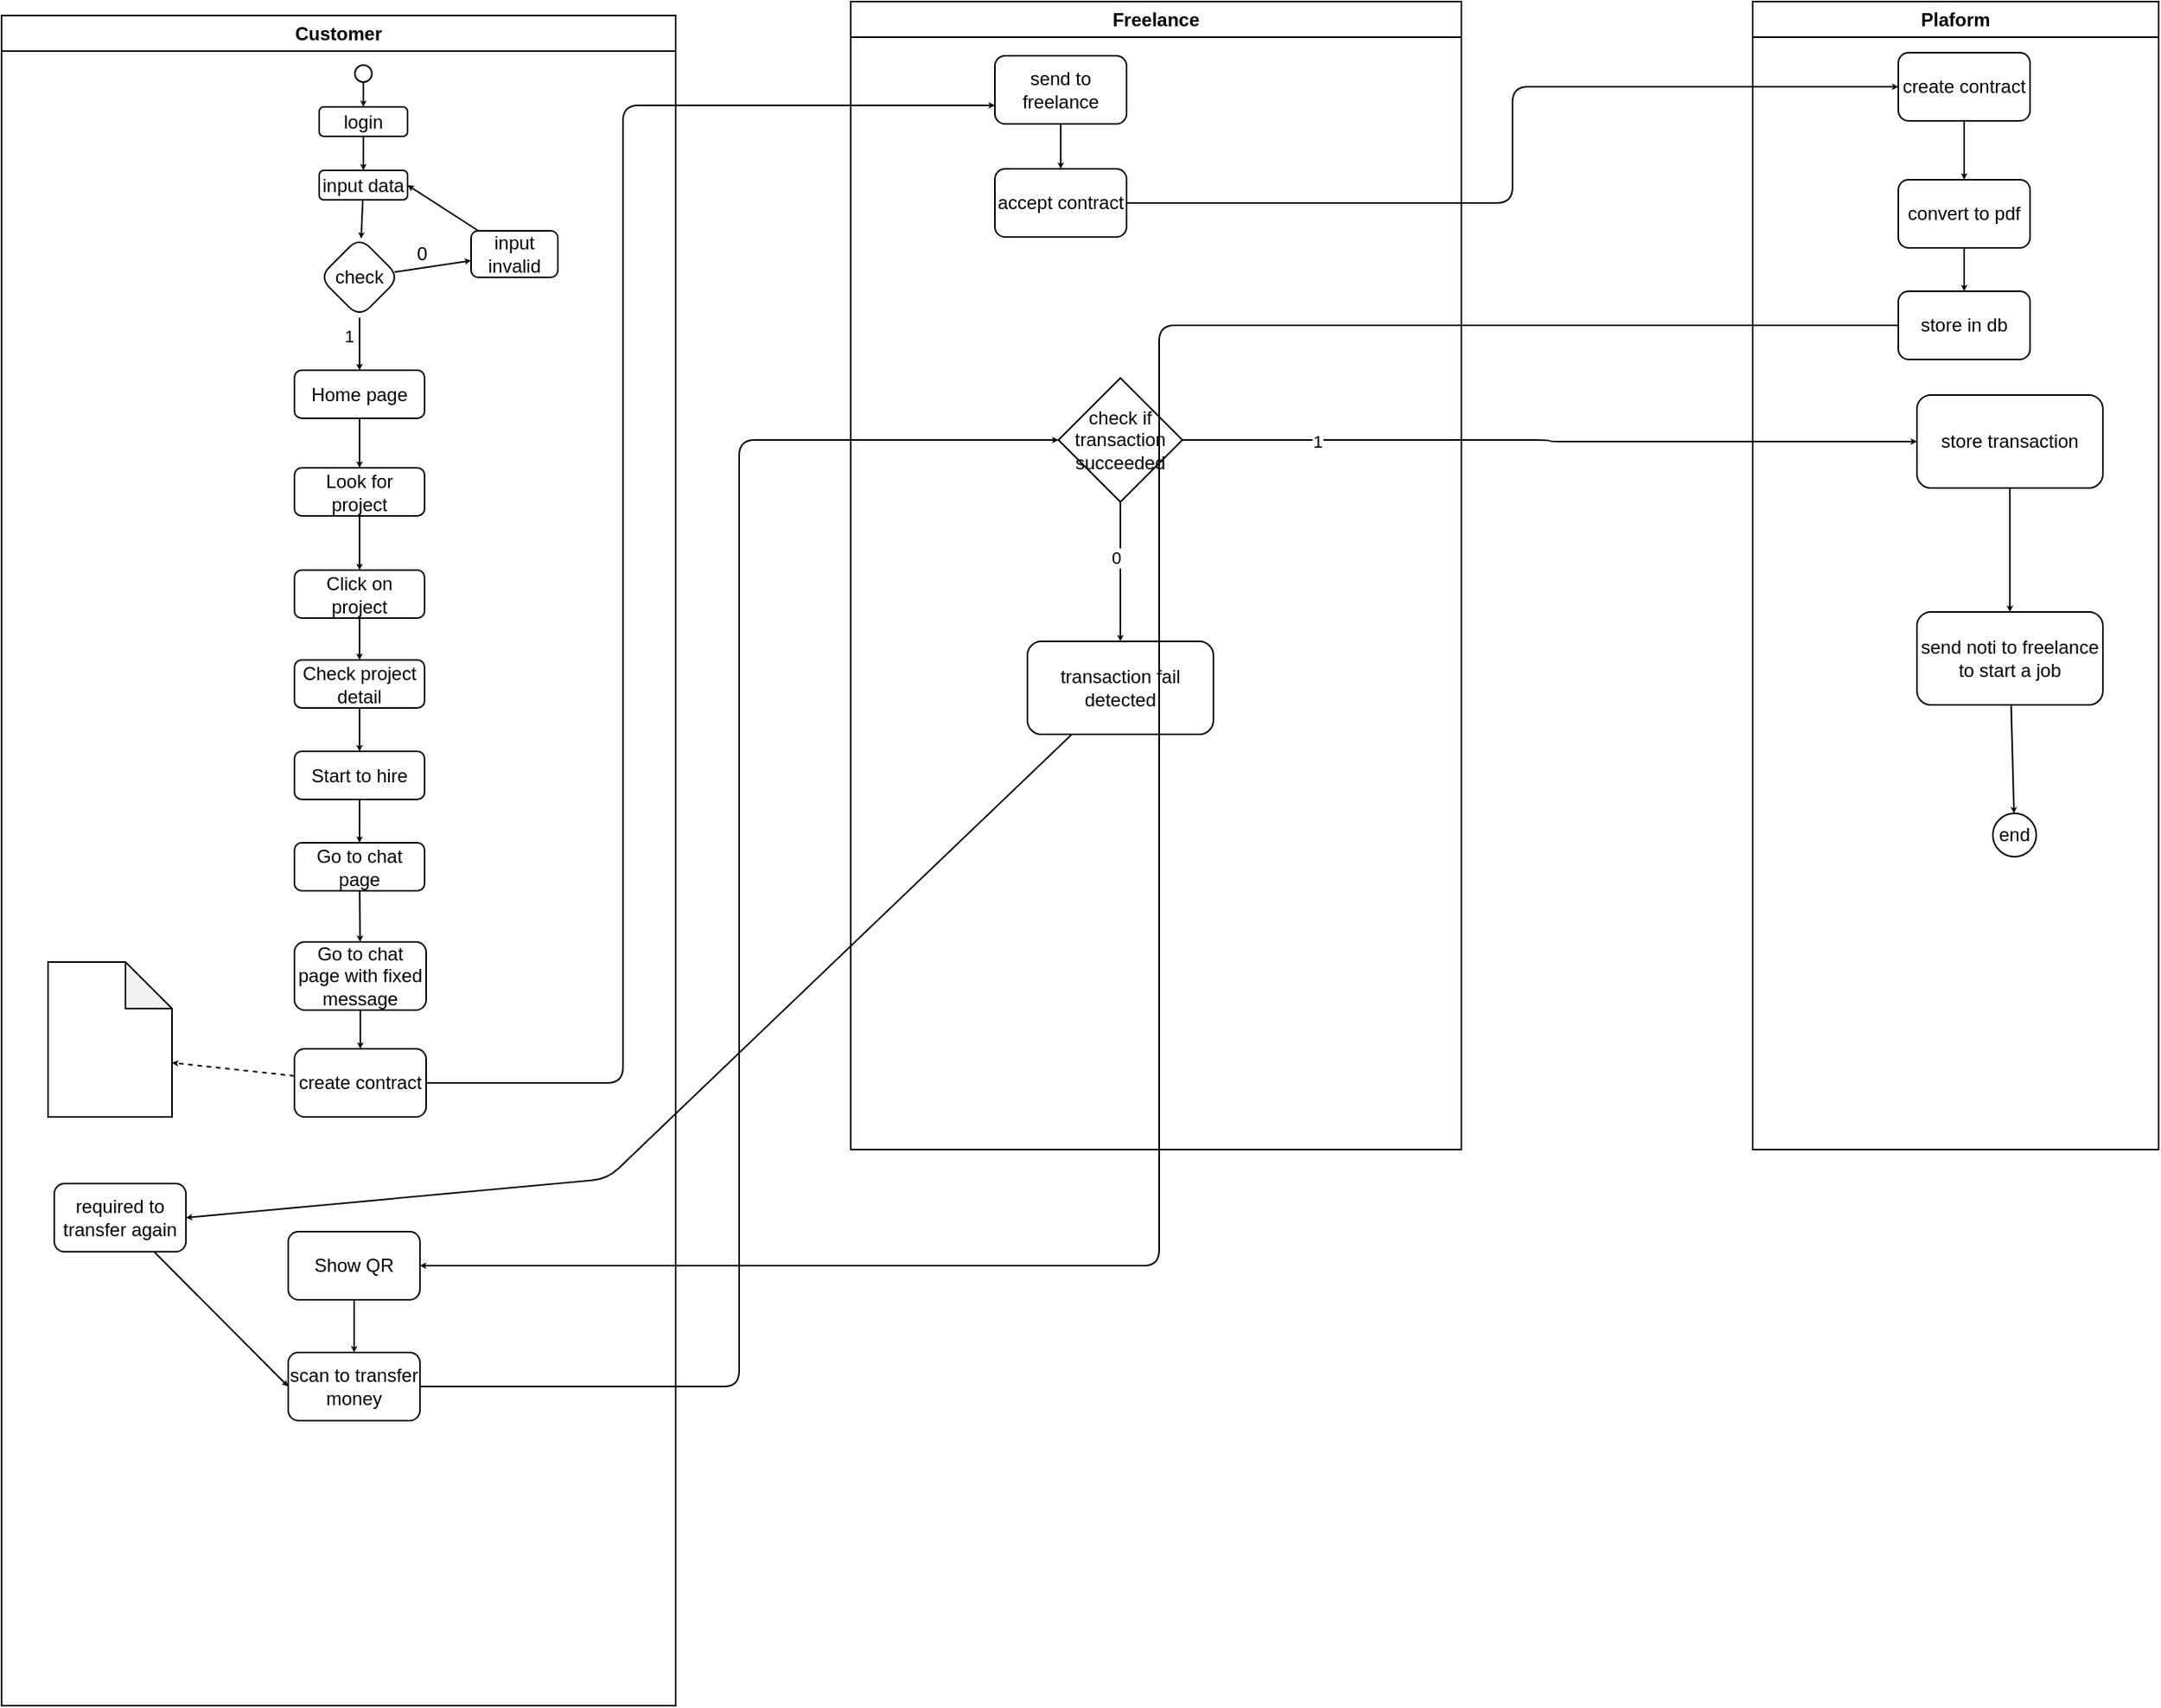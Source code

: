 <mxfile>
    <diagram id="zGhOh5kn7ZEdOWR2yeyG" name="Flow Chart">
        <mxGraphModel dx="1857" dy="520" grid="0" gridSize="10" guides="1" tooltips="1" connect="1" arrows="1" fold="1" page="1" pageScale="1" pageWidth="850" pageHeight="1100" math="0" shadow="0">
            <root>
                <mxCell id="0"/>
                <mxCell id="1" parent="0"/>
                <mxCell id="m2JrrXw7eCol7-c0cHP9-5" style="edgeStyle=none;html=1;endSize=1;" parent="1" source="m2JrrXw7eCol7-c0cHP9-1" target="m2JrrXw7eCol7-c0cHP9-4" edge="1">
                    <mxGeometry relative="1" as="geometry"/>
                </mxCell>
                <mxCell id="m2JrrXw7eCol7-c0cHP9-1" value="" style="ellipse;whiteSpace=wrap;html=1;aspect=fixed;" parent="1" vertex="1">
                    <mxGeometry x="216" y="105" width="11" height="11" as="geometry"/>
                </mxCell>
                <mxCell id="m2JrrXw7eCol7-c0cHP9-7" value="" style="edgeStyle=none;html=1;endSize=1;" parent="1" source="m2JrrXw7eCol7-c0cHP9-4" target="m2JrrXw7eCol7-c0cHP9-6" edge="1">
                    <mxGeometry relative="1" as="geometry"/>
                </mxCell>
                <mxCell id="m2JrrXw7eCol7-c0cHP9-4" value="login" style="rounded=1;whiteSpace=wrap;html=1;" parent="1" vertex="1">
                    <mxGeometry x="193" y="132" width="57" height="19" as="geometry"/>
                </mxCell>
                <mxCell id="m2JrrXw7eCol7-c0cHP9-9" value="" style="edgeStyle=none;html=1;endSize=1;" parent="1" source="m2JrrXw7eCol7-c0cHP9-6" target="m2JrrXw7eCol7-c0cHP9-8" edge="1">
                    <mxGeometry relative="1" as="geometry"/>
                </mxCell>
                <mxCell id="m2JrrXw7eCol7-c0cHP9-6" value="input data" style="rounded=1;whiteSpace=wrap;html=1;" parent="1" vertex="1">
                    <mxGeometry x="193" y="173" width="57" height="19" as="geometry"/>
                </mxCell>
                <mxCell id="m2JrrXw7eCol7-c0cHP9-11" value="" style="edgeStyle=none;html=1;endSize=1;" parent="1" source="m2JrrXw7eCol7-c0cHP9-8" target="m2JrrXw7eCol7-c0cHP9-10" edge="1">
                    <mxGeometry relative="1" as="geometry"/>
                </mxCell>
                <mxCell id="m2JrrXw7eCol7-c0cHP9-17" value="" style="edgeStyle=none;html=1;endSize=1;" parent="1" source="m2JrrXw7eCol7-c0cHP9-8" target="m2JrrXw7eCol7-c0cHP9-16" edge="1">
                    <mxGeometry relative="1" as="geometry"/>
                </mxCell>
                <mxCell id="m2JrrXw7eCol7-c0cHP9-18" value="1" style="edgeLabel;html=1;align=center;verticalAlign=middle;resizable=0;points=[];" parent="m2JrrXw7eCol7-c0cHP9-17" vertex="1" connectable="0">
                    <mxGeometry x="0.21" y="-1" relative="1" as="geometry">
                        <mxPoint x="-6" y="-9" as="offset"/>
                    </mxGeometry>
                </mxCell>
                <mxCell id="m2JrrXw7eCol7-c0cHP9-8" value="check" style="rhombus;whiteSpace=wrap;html=1;rounded=1;" parent="1" vertex="1">
                    <mxGeometry x="193" y="216" width="52" height="52" as="geometry"/>
                </mxCell>
                <mxCell id="m2JrrXw7eCol7-c0cHP9-12" style="edgeStyle=none;html=1;entryX=1;entryY=0.5;entryDx=0;entryDy=0;endSize=1;" parent="1" source="m2JrrXw7eCol7-c0cHP9-10" target="m2JrrXw7eCol7-c0cHP9-6" edge="1">
                    <mxGeometry relative="1" as="geometry"/>
                </mxCell>
                <mxCell id="m2JrrXw7eCol7-c0cHP9-10" value="input invalid" style="whiteSpace=wrap;html=1;rounded=1;" parent="1" vertex="1">
                    <mxGeometry x="291" y="212" width="56" height="30" as="geometry"/>
                </mxCell>
                <mxCell id="m2JrrXw7eCol7-c0cHP9-13" value="0" style="text;html=1;align=center;verticalAlign=middle;resizable=0;points=[];autosize=1;strokeColor=none;fillColor=none;" parent="1" vertex="1">
                    <mxGeometry x="246" y="214" width="25" height="26" as="geometry"/>
                </mxCell>
                <mxCell id="m2JrrXw7eCol7-c0cHP9-20" value="" style="edgeStyle=none;html=1;endSize=1;" parent="1" source="m2JrrXw7eCol7-c0cHP9-16" target="m2JrrXw7eCol7-c0cHP9-19" edge="1">
                    <mxGeometry relative="1" as="geometry"/>
                </mxCell>
                <mxCell id="m2JrrXw7eCol7-c0cHP9-16" value="Home page" style="whiteSpace=wrap;html=1;rounded=1;" parent="1" vertex="1">
                    <mxGeometry x="177" y="302" width="84" height="31" as="geometry"/>
                </mxCell>
                <mxCell id="m2JrrXw7eCol7-c0cHP9-22" value="" style="edgeStyle=none;html=1;endSize=1;" parent="1" source="m2JrrXw7eCol7-c0cHP9-19" target="m2JrrXw7eCol7-c0cHP9-21" edge="1">
                    <mxGeometry relative="1" as="geometry"/>
                </mxCell>
                <mxCell id="m2JrrXw7eCol7-c0cHP9-19" value="Look for project" style="whiteSpace=wrap;html=1;rounded=1;" parent="1" vertex="1">
                    <mxGeometry x="177" y="365" width="84" height="31" as="geometry"/>
                </mxCell>
                <mxCell id="m2JrrXw7eCol7-c0cHP9-24" value="" style="edgeStyle=none;html=1;endSize=1;" parent="1" source="m2JrrXw7eCol7-c0cHP9-21" target="m2JrrXw7eCol7-c0cHP9-23" edge="1">
                    <mxGeometry relative="1" as="geometry"/>
                </mxCell>
                <mxCell id="m2JrrXw7eCol7-c0cHP9-21" value="Click on project" style="whiteSpace=wrap;html=1;rounded=1;" parent="1" vertex="1">
                    <mxGeometry x="177" y="431" width="84" height="31" as="geometry"/>
                </mxCell>
                <mxCell id="m2JrrXw7eCol7-c0cHP9-26" value="" style="edgeStyle=none;html=1;endSize=1;" parent="1" source="m2JrrXw7eCol7-c0cHP9-23" target="m2JrrXw7eCol7-c0cHP9-25" edge="1">
                    <mxGeometry relative="1" as="geometry"/>
                </mxCell>
                <mxCell id="m2JrrXw7eCol7-c0cHP9-23" value="Check project detail" style="whiteSpace=wrap;html=1;rounded=1;" parent="1" vertex="1">
                    <mxGeometry x="177" y="489" width="84" height="31" as="geometry"/>
                </mxCell>
                <mxCell id="m2JrrXw7eCol7-c0cHP9-28" value="" style="edgeStyle=none;html=1;endSize=1;" parent="1" source="m2JrrXw7eCol7-c0cHP9-25" target="m2JrrXw7eCol7-c0cHP9-27" edge="1">
                    <mxGeometry relative="1" as="geometry"/>
                </mxCell>
                <mxCell id="m2JrrXw7eCol7-c0cHP9-25" value="Start to hire" style="whiteSpace=wrap;html=1;rounded=1;" parent="1" vertex="1">
                    <mxGeometry x="177" y="548" width="84" height="31" as="geometry"/>
                </mxCell>
                <mxCell id="m2JrrXw7eCol7-c0cHP9-30" value="" style="edgeStyle=none;html=1;endSize=1;" parent="1" source="m2JrrXw7eCol7-c0cHP9-27" target="m2JrrXw7eCol7-c0cHP9-29" edge="1">
                    <mxGeometry relative="1" as="geometry"/>
                </mxCell>
                <mxCell id="m2JrrXw7eCol7-c0cHP9-27" value="Go to chat page" style="whiteSpace=wrap;html=1;rounded=1;" parent="1" vertex="1">
                    <mxGeometry x="177" y="607" width="84" height="31" as="geometry"/>
                </mxCell>
                <mxCell id="m2JrrXw7eCol7-c0cHP9-32" value="" style="edgeStyle=none;html=1;endSize=1;" parent="1" source="m2JrrXw7eCol7-c0cHP9-29" target="m2JrrXw7eCol7-c0cHP9-31" edge="1">
                    <mxGeometry relative="1" as="geometry"/>
                </mxCell>
                <mxCell id="m2JrrXw7eCol7-c0cHP9-29" value="Go to chat page with fixed message" style="whiteSpace=wrap;html=1;rounded=1;" parent="1" vertex="1">
                    <mxGeometry x="177" y="671" width="85" height="44" as="geometry"/>
                </mxCell>
                <mxCell id="m2JrrXw7eCol7-c0cHP9-41" style="edgeStyle=none;html=1;endSize=1;dashed=1;entryX=0;entryY=0;entryDx=80;entryDy=65;entryPerimeter=0;" parent="1" source="m2JrrXw7eCol7-c0cHP9-31" target="m2JrrXw7eCol7-c0cHP9-40" edge="1">
                    <mxGeometry relative="1" as="geometry">
                        <mxPoint x="307.4" y="762" as="targetPoint"/>
                    </mxGeometry>
                </mxCell>
                <mxCell id="m2JrrXw7eCol7-c0cHP9-46" value="" style="edgeStyle=orthogonalEdgeStyle;html=1;endSize=1;exitX=1;exitY=0.5;exitDx=0;exitDy=0;" parent="1" source="m2JrrXw7eCol7-c0cHP9-31" target="m2JrrXw7eCol7-c0cHP9-45" edge="1">
                    <mxGeometry relative="1" as="geometry">
                        <Array as="points">
                            <mxPoint x="389" y="762"/>
                            <mxPoint x="389" y="131"/>
                        </Array>
                    </mxGeometry>
                </mxCell>
                <mxCell id="m2JrrXw7eCol7-c0cHP9-31" value="create contract" style="whiteSpace=wrap;html=1;rounded=1;" parent="1" vertex="1">
                    <mxGeometry x="177" y="740" width="85" height="44" as="geometry"/>
                </mxCell>
                <mxCell id="m2JrrXw7eCol7-c0cHP9-40" value="" style="shape=note;whiteSpace=wrap;html=1;backgroundOutline=1;darkOpacity=0.05;" parent="1" vertex="1">
                    <mxGeometry x="18" y="684" width="80" height="100" as="geometry"/>
                </mxCell>
                <mxCell id="m2JrrXw7eCol7-c0cHP9-49" value="Customer" style="swimlane;whiteSpace=wrap;html=1;" parent="1" vertex="1">
                    <mxGeometry x="-12" y="73" width="435" height="1091" as="geometry"/>
                </mxCell>
                <mxCell id="m2JrrXw7eCol7-c0cHP9-70" value="" style="edgeStyle=orthogonalEdgeStyle;html=1;endSize=1;" parent="m2JrrXw7eCol7-c0cHP9-49" source="m2JrrXw7eCol7-c0cHP9-67" target="m2JrrXw7eCol7-c0cHP9-69" edge="1">
                    <mxGeometry relative="1" as="geometry"/>
                </mxCell>
                <mxCell id="m2JrrXw7eCol7-c0cHP9-67" value="Show QR" style="whiteSpace=wrap;html=1;rounded=1;" parent="m2JrrXw7eCol7-c0cHP9-49" vertex="1">
                    <mxGeometry x="185" y="785" width="85" height="44" as="geometry"/>
                </mxCell>
                <mxCell id="m2JrrXw7eCol7-c0cHP9-69" value="scan to transfer money" style="whiteSpace=wrap;html=1;rounded=1;" parent="m2JrrXw7eCol7-c0cHP9-49" vertex="1">
                    <mxGeometry x="185" y="863" width="85" height="44" as="geometry"/>
                </mxCell>
                <mxCell id="m2JrrXw7eCol7-c0cHP9-93" style="edgeStyle=none;html=1;entryX=0;entryY=0.5;entryDx=0;entryDy=0;endSize=1;" parent="m2JrrXw7eCol7-c0cHP9-49" source="m2JrrXw7eCol7-c0cHP9-92" target="m2JrrXw7eCol7-c0cHP9-69" edge="1">
                    <mxGeometry relative="1" as="geometry"/>
                </mxCell>
                <mxCell id="m2JrrXw7eCol7-c0cHP9-92" value="required to transfer again" style="whiteSpace=wrap;html=1;rounded=1;" parent="m2JrrXw7eCol7-c0cHP9-49" vertex="1">
                    <mxGeometry x="34" y="754" width="85" height="44" as="geometry"/>
                </mxCell>
                <mxCell id="m2JrrXw7eCol7-c0cHP9-50" value="Freelance" style="swimlane;whiteSpace=wrap;html=1;" parent="1" vertex="1">
                    <mxGeometry x="536" y="64" width="394" height="741" as="geometry"/>
                </mxCell>
                <mxCell id="m2JrrXw7eCol7-c0cHP9-54" style="edgeStyle=orthogonalEdgeStyle;html=1;endSize=1;" parent="m2JrrXw7eCol7-c0cHP9-50" source="m2JrrXw7eCol7-c0cHP9-45" target="m2JrrXw7eCol7-c0cHP9-52" edge="1">
                    <mxGeometry relative="1" as="geometry"/>
                </mxCell>
                <mxCell id="m2JrrXw7eCol7-c0cHP9-45" value="send to freelance" style="whiteSpace=wrap;html=1;rounded=1;" parent="m2JrrXw7eCol7-c0cHP9-50" vertex="1">
                    <mxGeometry x="93" y="35" width="85" height="44" as="geometry"/>
                </mxCell>
                <mxCell id="m2JrrXw7eCol7-c0cHP9-52" value="accept contract" style="whiteSpace=wrap;html=1;rounded=1;" parent="m2JrrXw7eCol7-c0cHP9-50" vertex="1">
                    <mxGeometry x="93" y="108" width="85" height="44" as="geometry"/>
                </mxCell>
                <mxCell id="m2JrrXw7eCol7-c0cHP9-88" value="" style="edgeStyle=none;html=1;endSize=1;" parent="m2JrrXw7eCol7-c0cHP9-50" source="m2JrrXw7eCol7-c0cHP9-73" target="m2JrrXw7eCol7-c0cHP9-87" edge="1">
                    <mxGeometry relative="1" as="geometry"/>
                </mxCell>
                <mxCell id="m2JrrXw7eCol7-c0cHP9-90" value="0" style="edgeLabel;html=1;align=center;verticalAlign=middle;resizable=0;points=[];" parent="m2JrrXw7eCol7-c0cHP9-88" vertex="1" connectable="0">
                    <mxGeometry x="-0.21" y="-3" relative="1" as="geometry">
                        <mxPoint as="offset"/>
                    </mxGeometry>
                </mxCell>
                <mxCell id="m2JrrXw7eCol7-c0cHP9-73" value="check if transaction succeeded" style="rhombus;whiteSpace=wrap;html=1;" parent="m2JrrXw7eCol7-c0cHP9-50" vertex="1">
                    <mxGeometry x="134" y="243" width="80" height="80" as="geometry"/>
                </mxCell>
                <mxCell id="m2JrrXw7eCol7-c0cHP9-87" value="transaction fail detected" style="rounded=1;whiteSpace=wrap;html=1;" parent="m2JrrXw7eCol7-c0cHP9-50" vertex="1">
                    <mxGeometry x="114" y="413" width="120" height="60" as="geometry"/>
                </mxCell>
                <mxCell id="m2JrrXw7eCol7-c0cHP9-56" value="" style="edgeStyle=orthogonalEdgeStyle;html=1;endSize=1;entryX=0;entryY=0.5;entryDx=0;entryDy=0;" parent="1" source="m2JrrXw7eCol7-c0cHP9-52" target="m2JrrXw7eCol7-c0cHP9-55" edge="1">
                    <mxGeometry relative="1" as="geometry"/>
                </mxCell>
                <mxCell id="m2JrrXw7eCol7-c0cHP9-57" value="Plaform" style="swimlane;whiteSpace=wrap;html=1;" parent="1" vertex="1">
                    <mxGeometry x="1118" y="64" width="262" height="741" as="geometry"/>
                </mxCell>
                <mxCell id="m2JrrXw7eCol7-c0cHP9-62" value="" style="edgeStyle=orthogonalEdgeStyle;html=1;endSize=1;" parent="m2JrrXw7eCol7-c0cHP9-57" source="m2JrrXw7eCol7-c0cHP9-55" target="m2JrrXw7eCol7-c0cHP9-61" edge="1">
                    <mxGeometry relative="1" as="geometry"/>
                </mxCell>
                <mxCell id="m2JrrXw7eCol7-c0cHP9-55" value="create contract" style="whiteSpace=wrap;html=1;rounded=1;" parent="m2JrrXw7eCol7-c0cHP9-57" vertex="1">
                    <mxGeometry x="94" y="33" width="85" height="44" as="geometry"/>
                </mxCell>
                <mxCell id="m2JrrXw7eCol7-c0cHP9-64" value="" style="edgeStyle=orthogonalEdgeStyle;html=1;endSize=1;" parent="m2JrrXw7eCol7-c0cHP9-57" source="m2JrrXw7eCol7-c0cHP9-61" target="m2JrrXw7eCol7-c0cHP9-63" edge="1">
                    <mxGeometry relative="1" as="geometry"/>
                </mxCell>
                <mxCell id="m2JrrXw7eCol7-c0cHP9-61" value="convert to pdf" style="whiteSpace=wrap;html=1;rounded=1;" parent="m2JrrXw7eCol7-c0cHP9-57" vertex="1">
                    <mxGeometry x="94" y="115" width="85" height="44" as="geometry"/>
                </mxCell>
                <mxCell id="m2JrrXw7eCol7-c0cHP9-63" value="store in db" style="whiteSpace=wrap;html=1;rounded=1;" parent="m2JrrXw7eCol7-c0cHP9-57" vertex="1">
                    <mxGeometry x="94" y="187" width="85" height="44" as="geometry"/>
                </mxCell>
                <mxCell id="m2JrrXw7eCol7-c0cHP9-79" value="" style="edgeStyle=orthogonalEdgeStyle;html=1;endSize=1;" parent="m2JrrXw7eCol7-c0cHP9-57" source="m2JrrXw7eCol7-c0cHP9-76" target="m2JrrXw7eCol7-c0cHP9-78" edge="1">
                    <mxGeometry relative="1" as="geometry"/>
                </mxCell>
                <mxCell id="m2JrrXw7eCol7-c0cHP9-76" value="store transaction" style="rounded=1;whiteSpace=wrap;html=1;" parent="m2JrrXw7eCol7-c0cHP9-57" vertex="1">
                    <mxGeometry x="106" y="254" width="120" height="60" as="geometry"/>
                </mxCell>
                <mxCell id="m2JrrXw7eCol7-c0cHP9-85" value="" style="html=1;endSize=1;" parent="m2JrrXw7eCol7-c0cHP9-57" source="m2JrrXw7eCol7-c0cHP9-78" target="m2JrrXw7eCol7-c0cHP9-84" edge="1">
                    <mxGeometry relative="1" as="geometry"/>
                </mxCell>
                <mxCell id="m2JrrXw7eCol7-c0cHP9-78" value="send noti to freelance to start a job" style="rounded=1;whiteSpace=wrap;html=1;" parent="m2JrrXw7eCol7-c0cHP9-57" vertex="1">
                    <mxGeometry x="106" y="394" width="120" height="60" as="geometry"/>
                </mxCell>
                <mxCell id="m2JrrXw7eCol7-c0cHP9-84" value="end" style="ellipse;whiteSpace=wrap;html=1;rounded=1;" parent="m2JrrXw7eCol7-c0cHP9-57" vertex="1">
                    <mxGeometry x="155" y="524" width="28" height="28" as="geometry"/>
                </mxCell>
                <mxCell id="m2JrrXw7eCol7-c0cHP9-68" value="" style="edgeStyle=orthogonalEdgeStyle;html=1;endSize=1;entryX=1;entryY=0.5;entryDx=0;entryDy=0;" parent="1" source="m2JrrXw7eCol7-c0cHP9-63" target="m2JrrXw7eCol7-c0cHP9-67" edge="1">
                    <mxGeometry relative="1" as="geometry"/>
                </mxCell>
                <mxCell id="m2JrrXw7eCol7-c0cHP9-72" value="" style="edgeStyle=orthogonalEdgeStyle;html=1;endSize=1;entryX=0;entryY=0.5;entryDx=0;entryDy=0;" parent="1" source="m2JrrXw7eCol7-c0cHP9-69" target="m2JrrXw7eCol7-c0cHP9-73" edge="1">
                    <mxGeometry relative="1" as="geometry"/>
                </mxCell>
                <mxCell id="m2JrrXw7eCol7-c0cHP9-77" value="" style="edgeStyle=orthogonalEdgeStyle;html=1;endSize=1;" parent="1" source="m2JrrXw7eCol7-c0cHP9-73" target="m2JrrXw7eCol7-c0cHP9-76" edge="1">
                    <mxGeometry relative="1" as="geometry"/>
                </mxCell>
                <mxCell id="m2JrrXw7eCol7-c0cHP9-89" value="1" style="edgeLabel;html=1;align=center;verticalAlign=middle;resizable=0;points=[];" parent="m2JrrXw7eCol7-c0cHP9-77" vertex="1" connectable="0">
                    <mxGeometry x="-0.636" y="-1" relative="1" as="geometry">
                        <mxPoint as="offset"/>
                    </mxGeometry>
                </mxCell>
                <mxCell id="m2JrrXw7eCol7-c0cHP9-91" style="edgeStyle=none;html=1;endSize=1;entryX=1;entryY=0.5;entryDx=0;entryDy=0;" parent="1" source="m2JrrXw7eCol7-c0cHP9-87" target="m2JrrXw7eCol7-c0cHP9-92" edge="1">
                    <mxGeometry relative="1" as="geometry">
                        <mxPoint x="209" y="1023" as="targetPoint"/>
                        <Array as="points">
                            <mxPoint x="379" y="824"/>
                        </Array>
                    </mxGeometry>
                </mxCell>
            </root>
        </mxGraphModel>
    </diagram>
    <diagram id="LEcWjXze24pgLoMmSMan" name="Page-1">
        <mxGraphModel dx="1146" dy="599" grid="0" gridSize="10" guides="1" tooltips="1" connect="1" arrows="1" fold="1" page="1" pageScale="1" pageWidth="850" pageHeight="1100" math="0" shadow="0">
            <root>
                <mxCell id="0"/>
                <mxCell id="1" parent="0"/>
                <mxCell id="9" style="edgeStyle=none;html=1;" parent="1" source="2" target="6" edge="1">
                    <mxGeometry relative="1" as="geometry"/>
                </mxCell>
                <mxCell id="10" style="edgeStyle=none;html=1;" parent="1" source="2" target="7" edge="1">
                    <mxGeometry relative="1" as="geometry"/>
                </mxCell>
                <mxCell id="2" value="User" style="swimlane;fontStyle=0;childLayout=stackLayout;horizontal=1;startSize=30;horizontalStack=0;resizeParent=1;resizeParentMax=0;resizeLast=0;collapsible=1;marginBottom=0;whiteSpace=wrap;html=1;" parent="1" vertex="1">
                    <mxGeometry x="110" y="144" width="140" height="150" as="geometry"/>
                </mxCell>
                <mxCell id="28" value="id" style="text;strokeColor=none;fillColor=none;align=left;verticalAlign=middle;spacingLeft=4;spacingRight=4;overflow=hidden;points=[[0,0.5],[1,0.5]];portConstraint=eastwest;rotatable=0;whiteSpace=wrap;html=1;" parent="2" vertex="1">
                    <mxGeometry y="30" width="140" height="30" as="geometry"/>
                </mxCell>
                <mxCell id="3" value="name" style="text;strokeColor=none;fillColor=none;align=left;verticalAlign=middle;spacingLeft=4;spacingRight=4;overflow=hidden;points=[[0,0.5],[1,0.5]];portConstraint=eastwest;rotatable=0;whiteSpace=wrap;html=1;" parent="2" vertex="1">
                    <mxGeometry y="60" width="140" height="30" as="geometry"/>
                </mxCell>
                <mxCell id="5" value="rating" style="text;strokeColor=none;fillColor=none;align=left;verticalAlign=middle;spacingLeft=4;spacingRight=4;overflow=hidden;points=[[0,0.5],[1,0.5]];portConstraint=eastwest;rotatable=0;whiteSpace=wrap;html=1;" parent="2" vertex="1">
                    <mxGeometry y="90" width="140" height="30" as="geometry"/>
                </mxCell>
                <mxCell id="25" value="phone" style="text;strokeColor=none;fillColor=none;align=left;verticalAlign=middle;spacingLeft=4;spacingRight=4;overflow=hidden;points=[[0,0.5],[1,0.5]];portConstraint=eastwest;rotatable=0;whiteSpace=wrap;html=1;" parent="2" vertex="1">
                    <mxGeometry y="120" width="140" height="30" as="geometry"/>
                </mxCell>
                <mxCell id="6" value="Freelance" style="ellipse;whiteSpace=wrap;html=1;" parent="1" vertex="1">
                    <mxGeometry x="43" y="34" width="120" height="80" as="geometry"/>
                </mxCell>
                <mxCell id="7" value="Businesses" style="ellipse;whiteSpace=wrap;html=1;" parent="1" vertex="1">
                    <mxGeometry x="198" y="34" width="120" height="80" as="geometry"/>
                </mxCell>
                <mxCell id="11" value="Type" style="swimlane;fontStyle=0;childLayout=stackLayout;horizontal=1;startSize=30;horizontalStack=0;resizeParent=1;resizeParentMax=0;resizeLast=0;collapsible=1;marginBottom=0;whiteSpace=wrap;html=1;" parent="1" vertex="1">
                    <mxGeometry x="373" y="148" width="140" height="90" as="geometry"/>
                </mxCell>
                <mxCell id="24" value="typeName (FL, Client)" style="text;strokeColor=none;fillColor=none;align=left;verticalAlign=middle;spacingLeft=4;spacingRight=4;overflow=hidden;points=[[0,0.5],[1,0.5]];portConstraint=eastwest;rotatable=0;whiteSpace=wrap;html=1;" parent="11" vertex="1">
                    <mxGeometry y="30" width="140" height="30" as="geometry"/>
                </mxCell>
                <mxCell id="12" value="userid" style="text;strokeColor=none;fillColor=none;align=left;verticalAlign=middle;spacingLeft=4;spacingRight=4;overflow=hidden;points=[[0,0.5],[1,0.5]];portConstraint=eastwest;rotatable=0;whiteSpace=wrap;html=1;" parent="11" vertex="1">
                    <mxGeometry y="60" width="140" height="30" as="geometry"/>
                </mxCell>
                <mxCell id="17" style="edgeStyle=none;html=1;entryX=0;entryY=0.5;entryDx=0;entryDy=0;endArrow=ERoneToMany;endFill=0;startArrow=ERone;startFill=0;" parent="1" target="12" edge="1">
                    <mxGeometry relative="1" as="geometry">
                        <mxPoint x="250" y="209.57" as="sourcePoint"/>
                    </mxGeometry>
                </mxCell>
                <mxCell id="20" value="rating" style="swimlane;fontStyle=0;childLayout=stackLayout;horizontal=1;startSize=30;horizontalStack=0;resizeParent=1;resizeParentMax=0;resizeLast=0;collapsible=1;marginBottom=0;whiteSpace=wrap;html=1;" parent="1" vertex="1">
                    <mxGeometry x="136" y="381" width="140" height="150" as="geometry"/>
                </mxCell>
                <mxCell id="21" value="value (1,4,5)" style="text;strokeColor=none;fillColor=none;align=left;verticalAlign=middle;spacingLeft=4;spacingRight=4;overflow=hidden;points=[[0,0.5],[1,0.5]];portConstraint=eastwest;rotatable=0;whiteSpace=wrap;html=1;" parent="20" vertex="1">
                    <mxGeometry y="30" width="140" height="30" as="geometry"/>
                </mxCell>
                <mxCell id="22" value="userId" style="text;strokeColor=none;fillColor=none;align=left;verticalAlign=middle;spacingLeft=4;spacingRight=4;overflow=hidden;points=[[0,0.5],[1,0.5]];portConstraint=eastwest;rotatable=0;whiteSpace=wrap;html=1;" parent="20" vertex="1">
                    <mxGeometry y="60" width="140" height="30" as="geometry"/>
                </mxCell>
                <mxCell id="29" value="comment" style="text;strokeColor=none;fillColor=none;align=left;verticalAlign=middle;spacingLeft=4;spacingRight=4;overflow=hidden;points=[[0,0.5],[1,0.5]];portConstraint=eastwest;rotatable=0;whiteSpace=wrap;html=1;" parent="20" vertex="1">
                    <mxGeometry y="90" width="140" height="30" as="geometry"/>
                </mxCell>
                <mxCell id="36" value="projectid" style="text;strokeColor=none;fillColor=none;align=left;verticalAlign=middle;spacingLeft=4;spacingRight=4;overflow=hidden;points=[[0,0.5],[1,0.5]];portConstraint=eastwest;rotatable=0;whiteSpace=wrap;html=1;" parent="20" vertex="1">
                    <mxGeometry y="120" width="140" height="30" as="geometry"/>
                </mxCell>
                <mxCell id="23" style="edgeStyle=none;html=1;startArrow=ERone;startFill=0;endArrow=ERoneToMany;endFill=0;exitX=0.73;exitY=0.976;exitDx=0;exitDy=0;exitPerimeter=0;" parent="1" source="25" target="20" edge="1">
                    <mxGeometry relative="1" as="geometry"/>
                </mxCell>
                <mxCell id="27" value="select * from user, rating where user.id === rating.userId" style="text;html=1;align=center;verticalAlign=middle;resizable=0;points=[];autosize=1;strokeColor=none;fillColor=none;" parent="1" vertex="1">
                    <mxGeometry x="355" y="292" width="316" height="26" as="geometry"/>
                </mxCell>
                <mxCell id="30" value="projects" style="swimlane;fontStyle=0;childLayout=stackLayout;horizontal=1;startSize=30;horizontalStack=0;resizeParent=1;resizeParentMax=0;resizeLast=0;collapsible=1;marginBottom=0;whiteSpace=wrap;html=1;" parent="1" vertex="1">
                    <mxGeometry x="350" y="381" width="140" height="120" as="geometry"/>
                </mxCell>
                <mxCell id="31" value="id" style="text;strokeColor=none;fillColor=none;align=left;verticalAlign=middle;spacingLeft=4;spacingRight=4;overflow=hidden;points=[[0,0.5],[1,0.5]];portConstraint=eastwest;rotatable=0;whiteSpace=wrap;html=1;" parent="30" vertex="1">
                    <mxGeometry y="30" width="140" height="30" as="geometry"/>
                </mxCell>
                <mxCell id="32" value="name" style="text;strokeColor=none;fillColor=none;align=left;verticalAlign=middle;spacingLeft=4;spacingRight=4;overflow=hidden;points=[[0,0.5],[1,0.5]];portConstraint=eastwest;rotatable=0;whiteSpace=wrap;html=1;" parent="30" vertex="1">
                    <mxGeometry y="60" width="140" height="30" as="geometry"/>
                </mxCell>
                <mxCell id="33" value="...." style="text;strokeColor=none;fillColor=none;align=left;verticalAlign=middle;spacingLeft=4;spacingRight=4;overflow=hidden;points=[[0,0.5],[1,0.5]];portConstraint=eastwest;rotatable=0;whiteSpace=wrap;html=1;" parent="30" vertex="1">
                    <mxGeometry y="90" width="140" height="30" as="geometry"/>
                </mxCell>
                <mxCell id="34" style="edgeStyle=none;html=1;entryX=0;entryY=0.5;entryDx=0;entryDy=0;startArrow=ERone;startFill=0;endArrow=baseDash;endFill=0;" parent="1" source="22" target="32" edge="1">
                    <mxGeometry relative="1" as="geometry"/>
                </mxCell>
                <mxCell id="37" value="1&lt;br&gt;ratingid&lt;br&gt;projectid" style="text;html=1;align=center;verticalAlign=middle;resizable=0;points=[];autosize=1;strokeColor=none;fillColor=none;" parent="1" vertex="1">
                    <mxGeometry x="13" y="329" width="57" height="55" as="geometry"/>
                </mxCell>
            </root>
        </mxGraphModel>
    </diagram>
    <diagram id="WZEeWt2pdHRHtZwkQ0eC" name="ER model">
        <mxGraphModel dx="1544" dy="1459" grid="0" gridSize="10" guides="1" tooltips="1" connect="1" arrows="1" fold="1" page="1" pageScale="1" pageWidth="850" pageHeight="1100" math="0" shadow="0">
            <root>
                <mxCell id="0"/>
                <mxCell id="1" parent="0"/>
                <mxCell id="9vIeDpf9rTeP7yxneE1x-3" style="edgeStyle=none;html=1;entryX=0;entryY=0.5;entryDx=0;entryDy=0;endArrow=none;endFill=0;" parent="1" source="9vIeDpf9rTeP7yxneE1x-1" target="9vIeDpf9rTeP7yxneE1x-2" edge="1">
                    <mxGeometry relative="1" as="geometry"/>
                </mxCell>
                <mxCell id="9vIeDpf9rTeP7yxneE1x-4" value="1" style="edgeLabel;html=1;align=center;verticalAlign=middle;resizable=0;points=[];" parent="9vIeDpf9rTeP7yxneE1x-3" vertex="1" connectable="0">
                    <mxGeometry x="0.713" y="1" relative="1" as="geometry">
                        <mxPoint as="offset"/>
                    </mxGeometry>
                </mxCell>
                <mxCell id="9vIeDpf9rTeP7yxneE1x-5" value="n" style="edgeLabel;html=1;align=center;verticalAlign=middle;resizable=0;points=[];" parent="9vIeDpf9rTeP7yxneE1x-3" vertex="1" connectable="0">
                    <mxGeometry x="-0.824" relative="1" as="geometry">
                        <mxPoint as="offset"/>
                    </mxGeometry>
                </mxCell>
                <mxCell id="9vIeDpf9rTeP7yxneE1x-32" value="is in" style="edgeLabel;html=1;align=center;verticalAlign=middle;resizable=0;points=[];" parent="9vIeDpf9rTeP7yxneE1x-3" vertex="1" connectable="0">
                    <mxGeometry x="-0.094" y="1" relative="1" as="geometry">
                        <mxPoint as="offset"/>
                    </mxGeometry>
                </mxCell>
                <mxCell id="rV_p02lFPeo-Pp8lwHdC-2" value="" style="edgeStyle=none;html=1;" parent="1" source="9vIeDpf9rTeP7yxneE1x-1" target="rV_p02lFPeo-Pp8lwHdC-1" edge="1">
                    <mxGeometry relative="1" as="geometry"/>
                </mxCell>
                <mxCell id="AM-psr_tFXHzgH51WTup-2" value="" style="edgeStyle=none;html=1;" parent="1" source="9vIeDpf9rTeP7yxneE1x-1" target="AM-psr_tFXHzgH51WTup-1" edge="1">
                    <mxGeometry relative="1" as="geometry"/>
                </mxCell>
                <mxCell id="9vIeDpf9rTeP7yxneE1x-1" value="Project" style="rounded=0;whiteSpace=wrap;html=1;" parent="1" vertex="1">
                    <mxGeometry x="340" y="250" width="80" height="30" as="geometry"/>
                </mxCell>
                <mxCell id="9vIeDpf9rTeP7yxneE1x-2" value="Category" style="rounded=0;whiteSpace=wrap;html=1;" parent="1" vertex="1">
                    <mxGeometry x="520" y="250" width="80" height="30" as="geometry"/>
                </mxCell>
                <mxCell id="rV_p02lFPeo-Pp8lwHdC-31" style="edgeStyle=none;html=1;entryX=0.25;entryY=1;entryDx=0;entryDy=0;endArrow=none;endFill=0;" parent="1" source="9vIeDpf9rTeP7yxneE1x-8" target="9vIeDpf9rTeP7yxneE1x-1" edge="1">
                    <mxGeometry relative="1" as="geometry"/>
                </mxCell>
                <mxCell id="rV_p02lFPeo-Pp8lwHdC-36" value="1" style="edgeLabel;html=1;align=center;verticalAlign=middle;resizable=0;points=[];" parent="rV_p02lFPeo-Pp8lwHdC-31" vertex="1" connectable="0">
                    <mxGeometry x="-0.833" y="2" relative="1" as="geometry">
                        <mxPoint as="offset"/>
                    </mxGeometry>
                </mxCell>
                <mxCell id="rV_p02lFPeo-Pp8lwHdC-37" value="n" style="edgeLabel;html=1;align=center;verticalAlign=middle;resizable=0;points=[];" parent="rV_p02lFPeo-Pp8lwHdC-31" vertex="1" connectable="0">
                    <mxGeometry x="0.691" y="1" relative="1" as="geometry">
                        <mxPoint y="-1" as="offset"/>
                    </mxGeometry>
                </mxCell>
                <mxCell id="9vIeDpf9rTeP7yxneE1x-8" value="Freelancer" style="rounded=0;whiteSpace=wrap;html=1;" parent="1" vertex="1">
                    <mxGeometry x="65" y="320" width="80" height="30" as="geometry"/>
                </mxCell>
                <mxCell id="9vIeDpf9rTeP7yxneE1x-27" style="edgeStyle=none;html=1;exitX=0.25;exitY=1;exitDx=0;exitDy=0;entryX=0.84;entryY=0.953;entryDx=0;entryDy=0;entryPerimeter=0;endArrow=none;endFill=0;" parent="1" source="9vIeDpf9rTeP7yxneE1x-2" target="9vIeDpf9rTeP7yxneE1x-2" edge="1">
                    <mxGeometry relative="1" as="geometry"/>
                </mxCell>
                <mxCell id="rV_p02lFPeo-Pp8lwHdC-1" value="freelance_id" style="ellipse;whiteSpace=wrap;html=1;rounded=0;" parent="1" vertex="1">
                    <mxGeometry x="355" y="310" width="70" height="40" as="geometry"/>
                </mxCell>
                <mxCell id="rV_p02lFPeo-Pp8lwHdC-8" value="" style="group" parent="1" vertex="1" connectable="0">
                    <mxGeometry x="200" y="80" width="130" height="45" as="geometry"/>
                </mxCell>
                <mxCell id="9vIeDpf9rTeP7yxneE1x-7" value="User" style="rounded=0;whiteSpace=wrap;html=1;" parent="rV_p02lFPeo-Pp8lwHdC-8" vertex="1">
                    <mxGeometry x="25" y="25" width="70" height="20" as="geometry"/>
                </mxCell>
                <mxCell id="rV_p02lFPeo-Pp8lwHdC-6" value="Business / customer" style="text;html=1;align=center;verticalAlign=middle;resizable=0;points=[];autosize=1;strokeColor=none;fillColor=none;" parent="rV_p02lFPeo-Pp8lwHdC-8" vertex="1">
                    <mxGeometry width="130" height="30" as="geometry"/>
                </mxCell>
                <mxCell id="rV_p02lFPeo-Pp8lwHdC-22" style="edgeStyle=none;html=1;entryX=0.5;entryY=0;entryDx=0;entryDy=0;endArrow=none;endFill=0;" parent="1" source="rV_p02lFPeo-Pp8lwHdC-21" target="9vIeDpf9rTeP7yxneE1x-8" edge="1">
                    <mxGeometry relative="1" as="geometry"/>
                </mxCell>
                <mxCell id="rV_p02lFPeo-Pp8lwHdC-38" value="n" style="edgeLabel;html=1;align=center;verticalAlign=middle;resizable=0;points=[];" parent="rV_p02lFPeo-Pp8lwHdC-22" vertex="1" connectable="0">
                    <mxGeometry x="-0.778" y="3" relative="1" as="geometry">
                        <mxPoint as="offset"/>
                    </mxGeometry>
                </mxCell>
                <mxCell id="rV_p02lFPeo-Pp8lwHdC-39" value="1" style="edgeLabel;html=1;align=center;verticalAlign=middle;resizable=0;points=[];" parent="rV_p02lFPeo-Pp8lwHdC-22" vertex="1" connectable="0">
                    <mxGeometry x="0.745" y="2" relative="1" as="geometry">
                        <mxPoint as="offset"/>
                    </mxGeometry>
                </mxCell>
                <mxCell id="rV_p02lFPeo-Pp8lwHdC-23" style="edgeStyle=none;html=1;entryX=0;entryY=0.5;entryDx=0;entryDy=0;endArrow=none;endFill=0;" parent="1" source="rV_p02lFPeo-Pp8lwHdC-21" target="9vIeDpf9rTeP7yxneE1x-7" edge="1">
                    <mxGeometry relative="1" as="geometry"/>
                </mxCell>
                <mxCell id="rV_p02lFPeo-Pp8lwHdC-40" value="n" style="edgeLabel;html=1;align=center;verticalAlign=middle;resizable=0;points=[];" parent="rV_p02lFPeo-Pp8lwHdC-23" vertex="1" connectable="0">
                    <mxGeometry x="-0.728" y="2" relative="1" as="geometry">
                        <mxPoint as="offset"/>
                    </mxGeometry>
                </mxCell>
                <mxCell id="rV_p02lFPeo-Pp8lwHdC-41" value="1" style="edgeLabel;html=1;align=center;verticalAlign=middle;resizable=0;points=[];" parent="rV_p02lFPeo-Pp8lwHdC-23" vertex="1" connectable="0">
                    <mxGeometry x="0.741" y="-3" relative="1" as="geometry">
                        <mxPoint x="-1" as="offset"/>
                    </mxGeometry>
                </mxCell>
                <mxCell id="rV_p02lFPeo-Pp8lwHdC-24" style="edgeStyle=none;html=1;entryX=0;entryY=0.5;entryDx=0;entryDy=0;endArrow=none;endFill=0;" parent="1" source="rV_p02lFPeo-Pp8lwHdC-21" target="9vIeDpf9rTeP7yxneE1x-1" edge="1">
                    <mxGeometry relative="1" as="geometry"/>
                </mxCell>
                <mxCell id="rV_p02lFPeo-Pp8lwHdC-32" value="1" style="edgeLabel;html=1;align=center;verticalAlign=middle;resizable=0;points=[];" parent="rV_p02lFPeo-Pp8lwHdC-24" vertex="1" connectable="0">
                    <mxGeometry x="-0.829" y="-2" relative="1" as="geometry">
                        <mxPoint as="offset"/>
                    </mxGeometry>
                </mxCell>
                <mxCell id="rV_p02lFPeo-Pp8lwHdC-33" value="1" style="edgeLabel;html=1;align=center;verticalAlign=middle;resizable=0;points=[];" parent="rV_p02lFPeo-Pp8lwHdC-24" vertex="1" connectable="0">
                    <mxGeometry x="0.816" y="4" relative="1" as="geometry">
                        <mxPoint as="offset"/>
                    </mxGeometry>
                </mxCell>
                <mxCell id="AM-psr_tFXHzgH51WTup-4" value="" style="edgeStyle=none;html=1;" parent="1" source="rV_p02lFPeo-Pp8lwHdC-21" target="AM-psr_tFXHzgH51WTup-3" edge="1">
                    <mxGeometry relative="1" as="geometry"/>
                </mxCell>
                <mxCell id="AM-psr_tFXHzgH51WTup-5" value="" style="edgeStyle=none;html=1;" parent="1" source="rV_p02lFPeo-Pp8lwHdC-21" target="9vIeDpf9rTeP7yxneE1x-8" edge="1">
                    <mxGeometry relative="1" as="geometry"/>
                </mxCell>
                <mxCell id="rV_p02lFPeo-Pp8lwHdC-21" value="contract" style="rounded=0;whiteSpace=wrap;html=1;" parent="1" vertex="1">
                    <mxGeometry x="50" y="180" width="80" height="30" as="geometry"/>
                </mxCell>
                <mxCell id="rV_p02lFPeo-Pp8lwHdC-30" style="edgeStyle=none;html=1;entryX=0.5;entryY=0;entryDx=0;entryDy=0;endArrow=none;endFill=0;" parent="1" source="9vIeDpf9rTeP7yxneE1x-7" target="9vIeDpf9rTeP7yxneE1x-1" edge="1">
                    <mxGeometry relative="1" as="geometry"/>
                </mxCell>
                <mxCell id="rV_p02lFPeo-Pp8lwHdC-34" value="1" style="edgeLabel;html=1;align=center;verticalAlign=middle;resizable=0;points=[];" parent="rV_p02lFPeo-Pp8lwHdC-30" vertex="1" connectable="0">
                    <mxGeometry x="-0.78" relative="1" as="geometry">
                        <mxPoint y="1" as="offset"/>
                    </mxGeometry>
                </mxCell>
                <mxCell id="rV_p02lFPeo-Pp8lwHdC-35" value="n" style="edgeLabel;html=1;align=center;verticalAlign=middle;resizable=0;points=[];" parent="rV_p02lFPeo-Pp8lwHdC-30" vertex="1" connectable="0">
                    <mxGeometry x="0.67" y="1" relative="1" as="geometry">
                        <mxPoint as="offset"/>
                    </mxGeometry>
                </mxCell>
                <mxCell id="rV_p02lFPeo-Pp8lwHdC-42" value="&lt;h1&gt;Script&lt;/h1&gt;&lt;p&gt;-- Create Freelancer table&lt;/p&gt;&lt;p&gt;CREATE TABLE Freelancer (&lt;/p&gt;&lt;p&gt;&amp;nbsp; &amp;nbsp; FreelancerID INT PRIMARY KEY,&lt;/p&gt;&lt;p&gt;&amp;nbsp; &amp;nbsp; Name VARCHAR(255),&lt;/p&gt;&lt;p&gt;&amp;nbsp; &amp;nbsp; ContactInfo VARCHAR(255)&lt;/p&gt;&lt;p&gt;);&lt;/p&gt;&lt;p&gt;&lt;br&gt;&lt;/p&gt;&lt;p&gt;-- Create Customer table&lt;/p&gt;&lt;p&gt;CREATE TABLE Customer (&lt;/p&gt;&lt;p&gt;&amp;nbsp; &amp;nbsp; CustomerID INT PRIMARY KEY,&lt;/p&gt;&lt;p&gt;&amp;nbsp; &amp;nbsp; Name VARCHAR(255),&lt;/p&gt;&lt;p&gt;&amp;nbsp; &amp;nbsp; ContactInfo VARCHAR(255)&lt;/p&gt;&lt;p&gt;);&lt;/p&gt;&lt;p&gt;&lt;br&gt;&lt;/p&gt;&lt;p&gt;-- Create Project table&lt;/p&gt;&lt;p&gt;CREATE TABLE Project (&lt;/p&gt;&lt;p&gt;&amp;nbsp; &amp;nbsp; ProjectID INT PRIMARY KEY,&lt;/p&gt;&lt;p&gt;&amp;nbsp; &amp;nbsp; Title VARCHAR(255),&lt;/p&gt;&lt;p&gt;&amp;nbsp; &amp;nbsp; Description TEXT,&lt;/p&gt;&lt;p&gt;&amp;nbsp; &amp;nbsp; Deadline DATE,&lt;/p&gt;&lt;p&gt;&amp;nbsp; &amp;nbsp; Status VARCHAR(50),&lt;/p&gt;&lt;p&gt;&amp;nbsp; &amp;nbsp; CustomerID INT,&lt;/p&gt;&lt;p&gt;&amp;nbsp; &amp;nbsp; FreelancerID INT,&lt;/p&gt;&lt;p&gt;&amp;nbsp; &amp;nbsp; FOREIGN KEY (CustomerID) REFERENCES Customer(CustomerID),&lt;/p&gt;&lt;p&gt;&amp;nbsp; &amp;nbsp; FOREIGN KEY (FreelancerID) REFERENCES Freelancer(FreelancerID)&lt;/p&gt;&lt;p&gt;);&lt;/p&gt;&lt;p&gt;&lt;br&gt;&lt;/p&gt;&lt;p&gt;-- Create Contract table&lt;/p&gt;&lt;p&gt;CREATE TABLE Contract (&lt;/p&gt;&lt;p&gt;&amp;nbsp; &amp;nbsp; ContractID INT PRIMARY KEY,&lt;/p&gt;&lt;p&gt;&amp;nbsp; &amp;nbsp; CustomerID INT,&lt;/p&gt;&lt;p&gt;&amp;nbsp; &amp;nbsp; FreelancerID INT,&lt;/p&gt;&lt;p&gt;&amp;nbsp; &amp;nbsp; ProjectID INT,&lt;/p&gt;&lt;p&gt;&amp;nbsp; &amp;nbsp; StartDate DATE,&lt;/p&gt;&lt;p&gt;&amp;nbsp; &amp;nbsp; EndDate DATE,&lt;/p&gt;&lt;p&gt;&amp;nbsp; &amp;nbsp; PaymentTerms VARCHAR(255),&lt;/p&gt;&lt;p&gt;&amp;nbsp; &amp;nbsp; ContractStatus VARCHAR(50),&lt;/p&gt;&lt;p&gt;&amp;nbsp; &amp;nbsp; FOREIGN KEY (CustomerID) REFERENCES Customer(CustomerID),&lt;/p&gt;&lt;p&gt;&amp;nbsp; &amp;nbsp; FOREIGN KEY (FreelancerID) REFERENCES Freelancer(FreelancerID),&lt;/p&gt;&lt;p&gt;&amp;nbsp; &amp;nbsp; FOREIGN KEY (ProjectID) REFERENCES Project(ProjectID)&lt;/p&gt;&lt;p&gt;);&lt;/p&gt;&lt;div&gt;&lt;br&gt;&lt;/div&gt;" style="text;html=1;strokeColor=default;fillColor=none;spacing=20;spacingTop=-20;whiteSpace=wrap;overflow=hidden;rounded=0;" parent="1" vertex="1">
                    <mxGeometry x="725" y="-98" width="454" height="1150" as="geometry"/>
                </mxCell>
                <mxCell id="AM-psr_tFXHzgH51WTup-1" value="user_id" style="ellipse;whiteSpace=wrap;html=1;rounded=0;" parent="1" vertex="1">
                    <mxGeometry x="388" y="192" width="80" height="33" as="geometry"/>
                </mxCell>
                <mxCell id="AM-psr_tFXHzgH51WTup-3" value="project_id&lt;br&gt;user_id&lt;br&gt;freelancer_id" style="ellipse;whiteSpace=wrap;html=1;rounded=0;" parent="1" vertex="1">
                    <mxGeometry x="31" y="72" width="80" height="65.5" as="geometry"/>
                </mxCell>
                <mxCell id="AM-psr_tFXHzgH51WTup-6" value="messsage" style="whiteSpace=wrap;html=1;" parent="1" vertex="1">
                    <mxGeometry x="-64" y="-7" width="120" height="36" as="geometry"/>
                </mxCell>
            </root>
        </mxGraphModel>
    </diagram>
    <diagram id="-GnJKgeDK94SulhiY7lt" name="Page-4">
        <mxGraphModel dx="382" dy="200" grid="1" gridSize="10" guides="1" tooltips="1" connect="1" arrows="1" fold="1" page="1" pageScale="1" pageWidth="850" pageHeight="1100" math="0" shadow="0">
            <root>
                <mxCell id="0"/>
                <mxCell id="1" parent="0"/>
                <mxCell id="TGy_AiKVaVnCgz2TknKU-11" value="" style="edgeStyle=none;html=1;" edge="1" parent="1" source="TGy_AiKVaVnCgz2TknKU-1" target="TGy_AiKVaVnCgz2TknKU-7">
                    <mxGeometry relative="1" as="geometry"/>
                </mxCell>
                <mxCell id="TGy_AiKVaVnCgz2TknKU-13" value="n" style="edgeLabel;html=1;align=center;verticalAlign=middle;resizable=0;points=[];" vertex="1" connectable="0" parent="TGy_AiKVaVnCgz2TknKU-11">
                    <mxGeometry x="0.77" y="-1" relative="1" as="geometry">
                        <mxPoint as="offset"/>
                    </mxGeometry>
                </mxCell>
                <mxCell id="TGy_AiKVaVnCgz2TknKU-14" value="1" style="edgeLabel;html=1;align=center;verticalAlign=middle;resizable=0;points=[];" vertex="1" connectable="0" parent="TGy_AiKVaVnCgz2TknKU-11">
                    <mxGeometry x="-0.863" relative="1" as="geometry">
                        <mxPoint as="offset"/>
                    </mxGeometry>
                </mxCell>
                <mxCell id="TGy_AiKVaVnCgz2TknKU-1" value="Project" style="swimlane;fontStyle=0;childLayout=stackLayout;horizontal=1;startSize=26;horizontalStack=0;resizeParent=1;resizeParentMax=0;resizeLast=0;collapsible=1;marginBottom=0;align=center;fontSize=14;" vertex="1" parent="1">
                    <mxGeometry x="90" y="200" width="160" height="116" as="geometry"/>
                </mxCell>
                <mxCell id="TGy_AiKVaVnCgz2TknKU-2" value="Item 1" style="text;strokeColor=none;fillColor=none;spacingLeft=4;spacingRight=4;overflow=hidden;rotatable=0;points=[[0,0.5],[1,0.5]];portConstraint=eastwest;fontSize=12;" vertex="1" parent="TGy_AiKVaVnCgz2TknKU-1">
                    <mxGeometry y="26" width="160" height="30" as="geometry"/>
                </mxCell>
                <mxCell id="TGy_AiKVaVnCgz2TknKU-3" value="Item 2" style="text;strokeColor=none;fillColor=none;spacingLeft=4;spacingRight=4;overflow=hidden;rotatable=0;points=[[0,0.5],[1,0.5]];portConstraint=eastwest;fontSize=12;" vertex="1" parent="TGy_AiKVaVnCgz2TknKU-1">
                    <mxGeometry y="56" width="160" height="30" as="geometry"/>
                </mxCell>
                <mxCell id="TGy_AiKVaVnCgz2TknKU-4" value="Item 3" style="text;strokeColor=none;fillColor=none;spacingLeft=4;spacingRight=4;overflow=hidden;rotatable=0;points=[[0,0.5],[1,0.5]];portConstraint=eastwest;fontSize=12;" vertex="1" parent="TGy_AiKVaVnCgz2TknKU-1">
                    <mxGeometry y="86" width="160" height="30" as="geometry"/>
                </mxCell>
                <mxCell id="TGy_AiKVaVnCgz2TknKU-7" value="Pakage" style="swimlane;fontStyle=0;childLayout=stackLayout;horizontal=1;startSize=26;horizontalStack=0;resizeParent=1;resizeParentMax=0;resizeLast=0;collapsible=1;marginBottom=0;align=center;fontSize=14;" vertex="1" parent="1">
                    <mxGeometry x="400" y="210" width="160" height="146" as="geometry"/>
                </mxCell>
                <mxCell id="TGy_AiKVaVnCgz2TknKU-8" value="title" style="text;strokeColor=none;fillColor=none;spacingLeft=4;spacingRight=4;overflow=hidden;rotatable=0;points=[[0,0.5],[1,0.5]];portConstraint=eastwest;fontSize=12;" vertex="1" parent="TGy_AiKVaVnCgz2TknKU-7">
                    <mxGeometry y="26" width="160" height="30" as="geometry"/>
                </mxCell>
                <mxCell id="TGy_AiKVaVnCgz2TknKU-12" value="desc" style="text;strokeColor=none;fillColor=none;spacingLeft=4;spacingRight=4;overflow=hidden;rotatable=0;points=[[0,0.5],[1,0.5]];portConstraint=eastwest;fontSize=12;" vertex="1" parent="TGy_AiKVaVnCgz2TknKU-7">
                    <mxGeometry y="56" width="160" height="30" as="geometry"/>
                </mxCell>
                <mxCell id="TGy_AiKVaVnCgz2TknKU-9" value="price" style="text;strokeColor=none;fillColor=none;spacingLeft=4;spacingRight=4;overflow=hidden;rotatable=0;points=[[0,0.5],[1,0.5]];portConstraint=eastwest;fontSize=12;" vertex="1" parent="TGy_AiKVaVnCgz2TknKU-7">
                    <mxGeometry y="86" width="160" height="30" as="geometry"/>
                </mxCell>
                <mxCell id="TGy_AiKVaVnCgz2TknKU-10" value="fixLimit" style="text;strokeColor=none;fillColor=none;spacingLeft=4;spacingRight=4;overflow=hidden;rotatable=0;points=[[0,0.5],[1,0.5]];portConstraint=eastwest;fontSize=12;" vertex="1" parent="TGy_AiKVaVnCgz2TknKU-7">
                    <mxGeometry y="116" width="160" height="30" as="geometry"/>
                </mxCell>
            </root>
        </mxGraphModel>
    </diagram>
</mxfile>